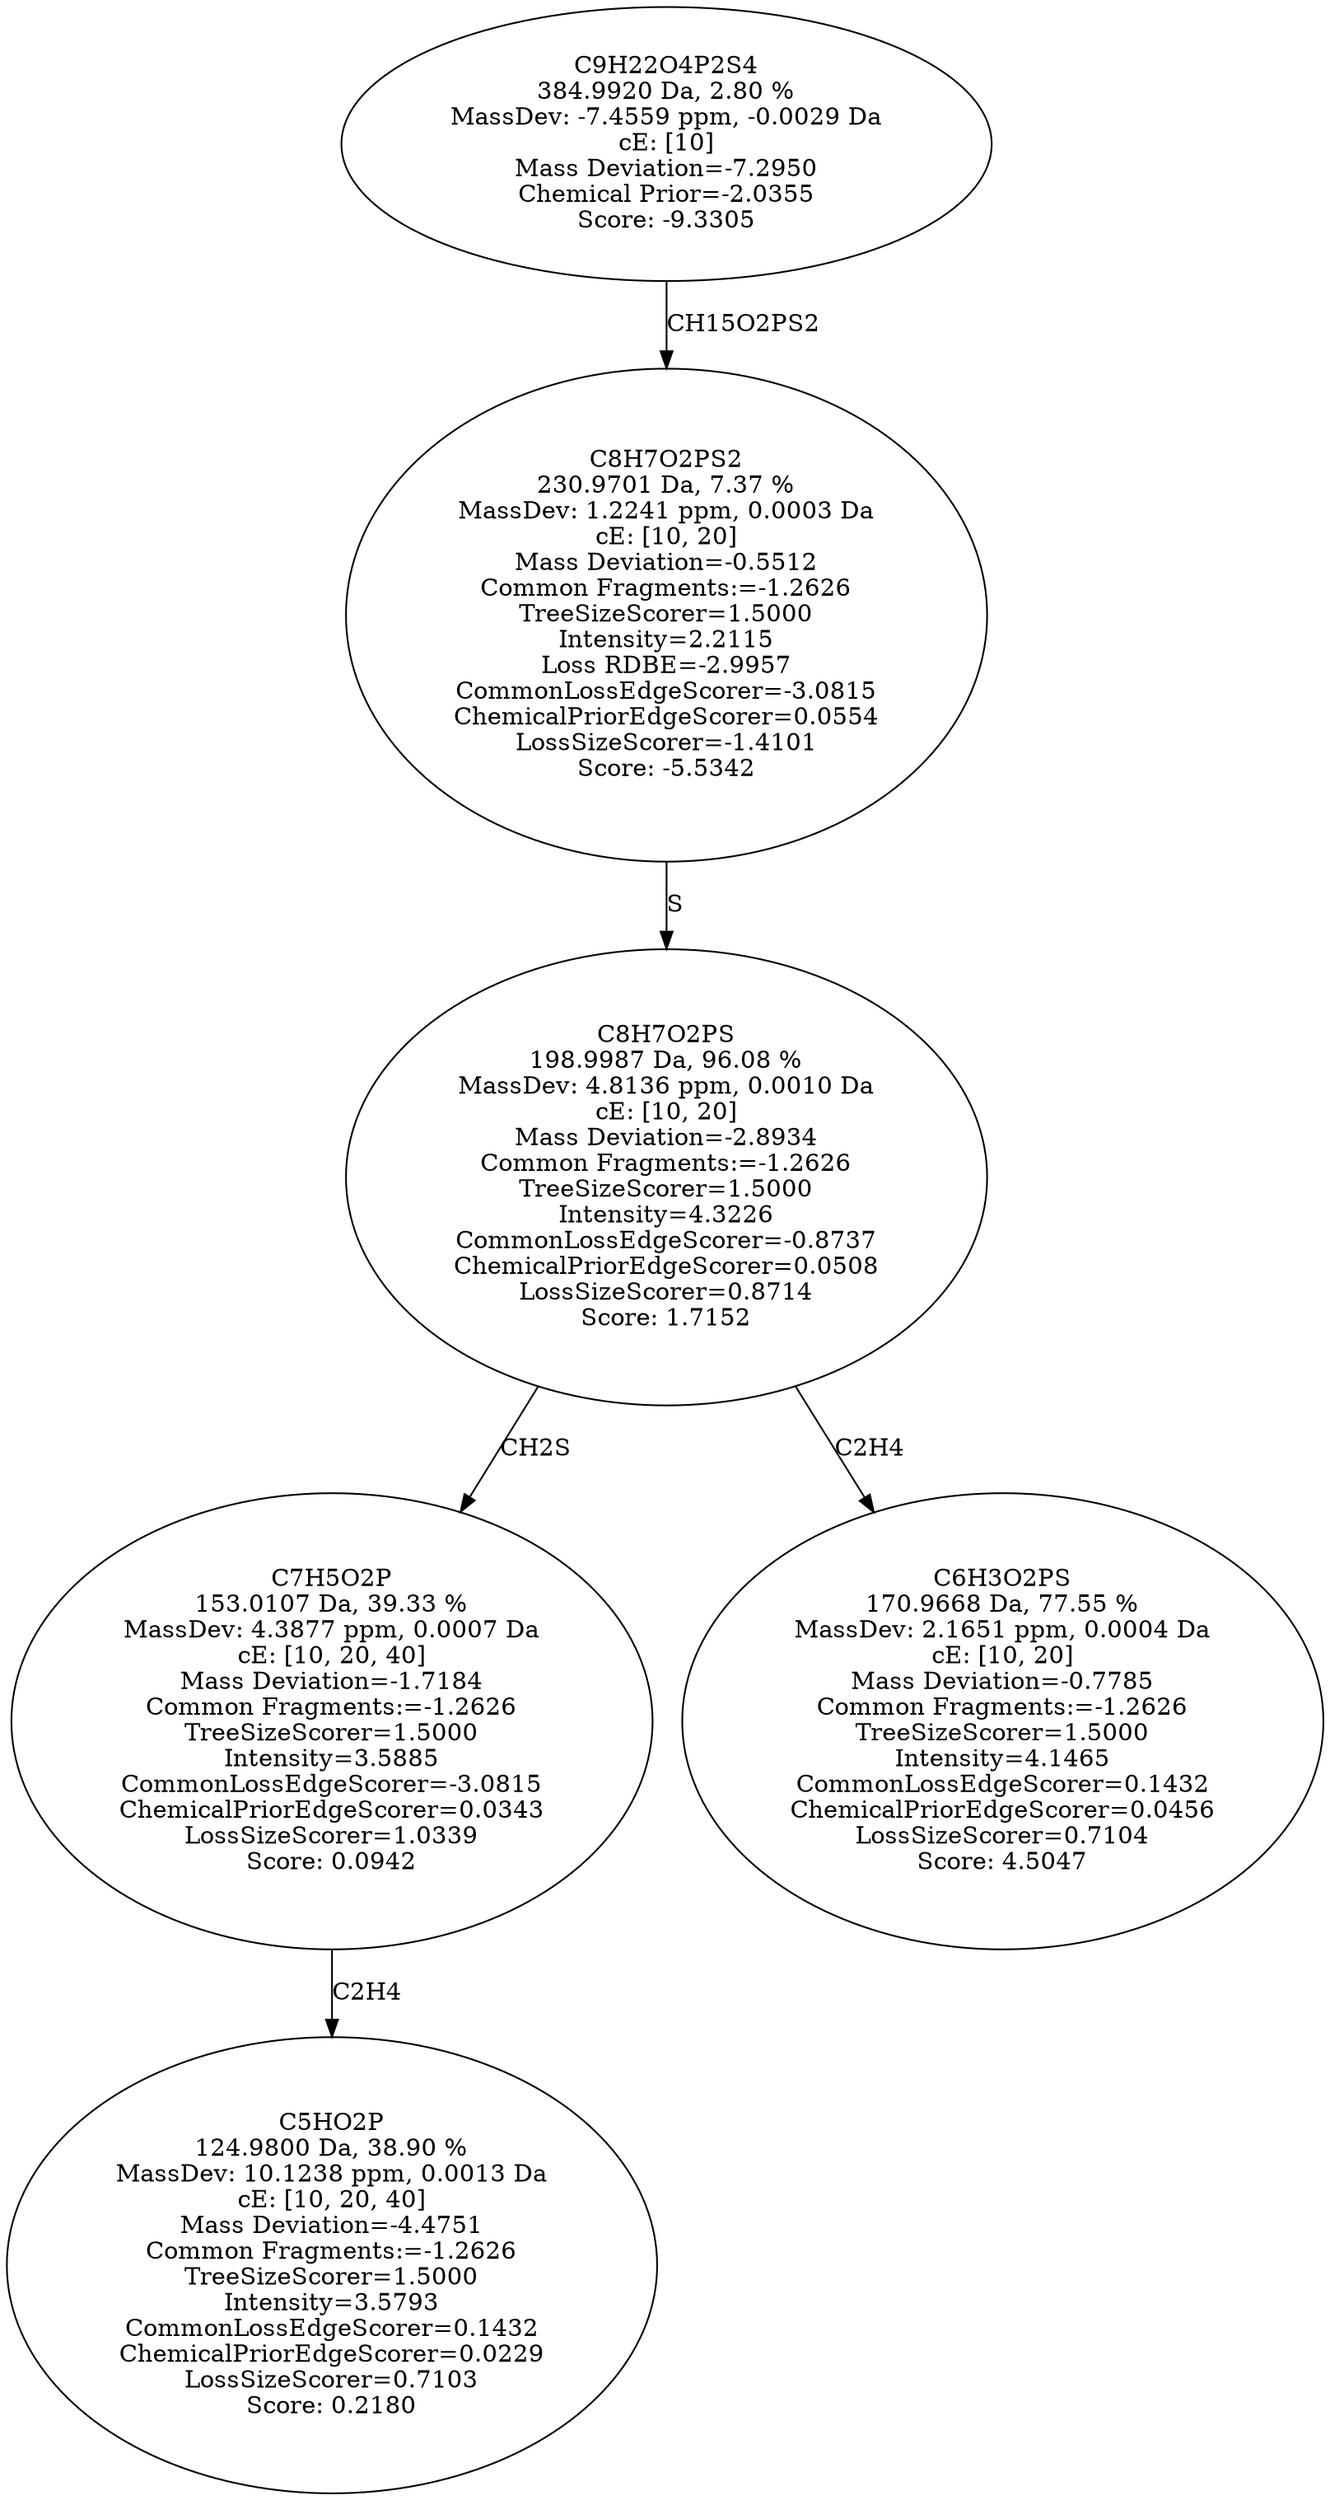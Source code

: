 strict digraph {
v1 [label="C5HO2P\n124.9800 Da, 38.90 %\nMassDev: 10.1238 ppm, 0.0013 Da\ncE: [10, 20, 40]\nMass Deviation=-4.4751\nCommon Fragments:=-1.2626\nTreeSizeScorer=1.5000\nIntensity=3.5793\nCommonLossEdgeScorer=0.1432\nChemicalPriorEdgeScorer=0.0229\nLossSizeScorer=0.7103\nScore: 0.2180"];
v2 [label="C7H5O2P\n153.0107 Da, 39.33 %\nMassDev: 4.3877 ppm, 0.0007 Da\ncE: [10, 20, 40]\nMass Deviation=-1.7184\nCommon Fragments:=-1.2626\nTreeSizeScorer=1.5000\nIntensity=3.5885\nCommonLossEdgeScorer=-3.0815\nChemicalPriorEdgeScorer=0.0343\nLossSizeScorer=1.0339\nScore: 0.0942"];
v3 [label="C6H3O2PS\n170.9668 Da, 77.55 %\nMassDev: 2.1651 ppm, 0.0004 Da\ncE: [10, 20]\nMass Deviation=-0.7785\nCommon Fragments:=-1.2626\nTreeSizeScorer=1.5000\nIntensity=4.1465\nCommonLossEdgeScorer=0.1432\nChemicalPriorEdgeScorer=0.0456\nLossSizeScorer=0.7104\nScore: 4.5047"];
v4 [label="C8H7O2PS\n198.9987 Da, 96.08 %\nMassDev: 4.8136 ppm, 0.0010 Da\ncE: [10, 20]\nMass Deviation=-2.8934\nCommon Fragments:=-1.2626\nTreeSizeScorer=1.5000\nIntensity=4.3226\nCommonLossEdgeScorer=-0.8737\nChemicalPriorEdgeScorer=0.0508\nLossSizeScorer=0.8714\nScore: 1.7152"];
v5 [label="C8H7O2PS2\n230.9701 Da, 7.37 %\nMassDev: 1.2241 ppm, 0.0003 Da\ncE: [10, 20]\nMass Deviation=-0.5512\nCommon Fragments:=-1.2626\nTreeSizeScorer=1.5000\nIntensity=2.2115\nLoss RDBE=-2.9957\nCommonLossEdgeScorer=-3.0815\nChemicalPriorEdgeScorer=0.0554\nLossSizeScorer=-1.4101\nScore: -5.5342"];
v6 [label="C9H22O4P2S4\n384.9920 Da, 2.80 %\nMassDev: -7.4559 ppm, -0.0029 Da\ncE: [10]\nMass Deviation=-7.2950\nChemical Prior=-2.0355\nScore: -9.3305"];
v2 -> v1 [label="C2H4"];
v4 -> v2 [label="CH2S"];
v4 -> v3 [label="C2H4"];
v5 -> v4 [label="S"];
v6 -> v5 [label="CH15O2PS2"];
}